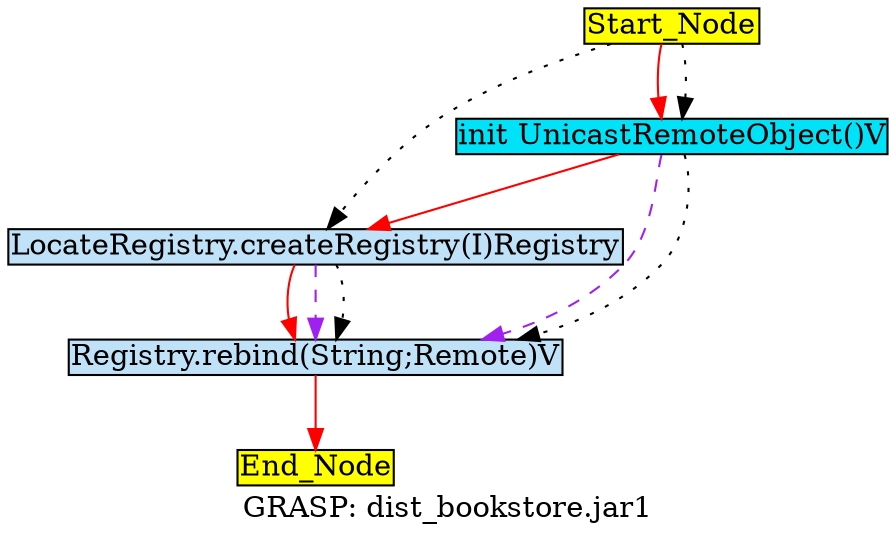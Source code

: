 digraph G {
	graph[label="GRASP: dist_bookstore.jar1"];	node[style=filled,fillcolor ="white",shape=box,margin=0.02,width=0,height=0];
	"Start_Node"[fillcolor ="yellow",style="filled" ];
	"LocateRegistry.createRegistry(I)Registry"[fillcolor ="#c0e2f8",style="filled" ];
	"init UnicastRemoteObject()V"[fillcolor ="#00e2f8",style="filled" ];
	"Registry.rebind(String;Remote)V"[fillcolor ="#c0e2f8",style="filled" ];
	"End_Node"[fillcolor ="yellow",style="filled" ];
	"Start_Node"[fillcolor ="yellow",style="filled" ];
	"LocateRegistry.createRegistry(I)Registry" -> "Registry.rebind(String;Remote)V"[color="red",style=solid];
	"LocateRegistry.createRegistry(I)Registry" -> "Registry.rebind(String;Remote)V"[color="purple",style=dashed];
	"LocateRegistry.createRegistry(I)Registry" -> "Registry.rebind(String;Remote)V"[color="black",style=dotted];
	"init UnicastRemoteObject()V" -> "LocateRegistry.createRegistry(I)Registry"[color="red",style=solid];
	"init UnicastRemoteObject()V" -> "Registry.rebind(String;Remote)V"[color="purple",style=dashed];
	"init UnicastRemoteObject()V" -> "Registry.rebind(String;Remote)V"[color="black",style=dotted];
	"Registry.rebind(String;Remote)V" -> "End_Node"[color="red",style=solid];
	"Start_Node" -> "init UnicastRemoteObject()V"[color="red",style=solid];
	"Start_Node" -> "init UnicastRemoteObject()V"[color="black",style=dotted];
	"Start_Node" -> "LocateRegistry.createRegistry(I)Registry"[color="black",style=dotted];
}
